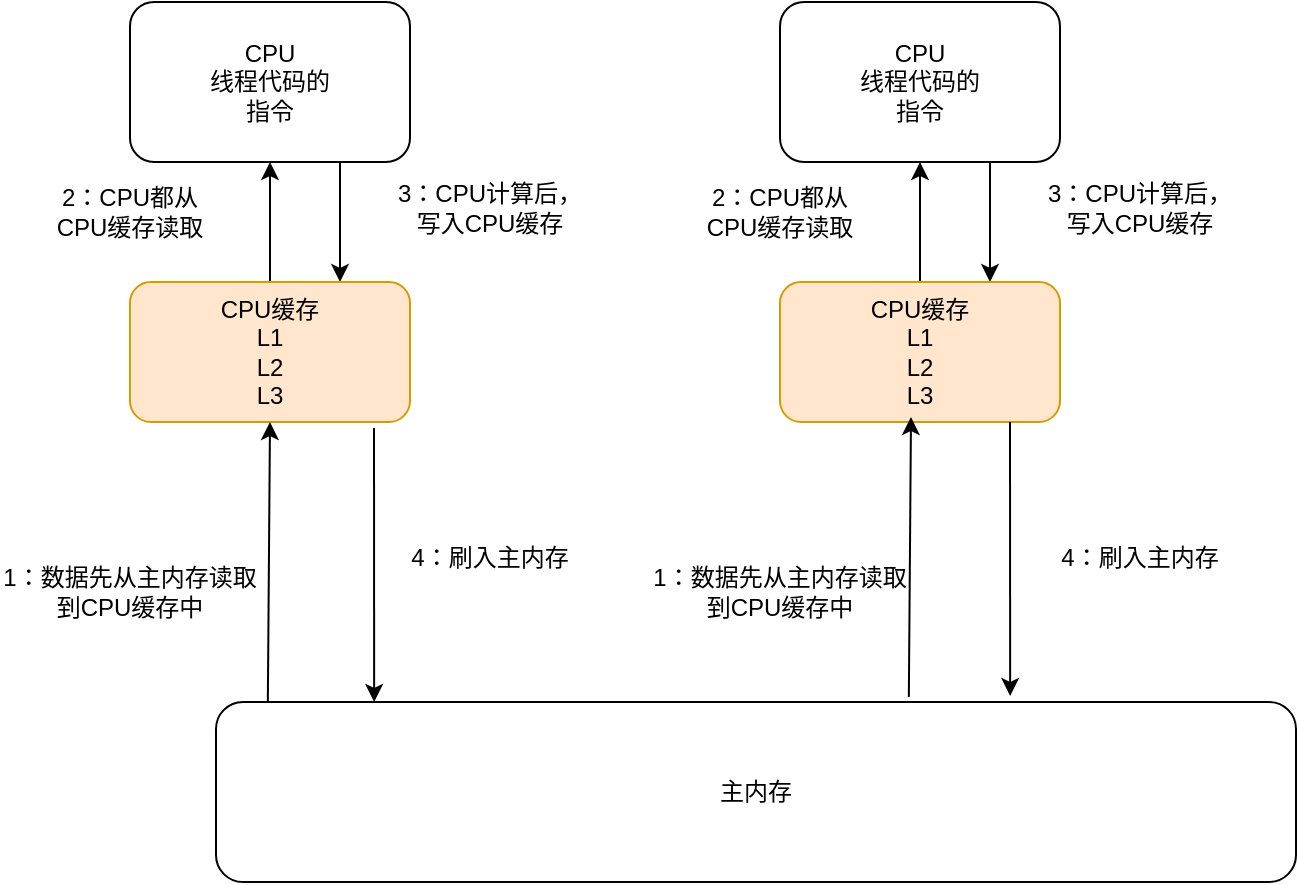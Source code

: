 <mxfile version="12.2.3" type="github" pages="1">
  <diagram id="Lr2feN0olOUyddN0Xb5X" name="第 1 页">
    <mxGraphModel dx="1422" dy="762" grid="1" gridSize="10" guides="1" tooltips="1" connect="1" arrows="1" fold="1" page="1" pageScale="1" pageWidth="827" pageHeight="1169" math="0" shadow="0">
      <root>
        <mxCell id="0"/>
        <mxCell id="1" parent="0"/>
        <mxCell id="xTGNvunOyGcny72eFTD3-31" style="edgeStyle=orthogonalEdgeStyle;rounded=0;orthogonalLoop=1;jettySize=auto;html=1;exitX=0.75;exitY=1;exitDx=0;exitDy=0;entryX=0.75;entryY=0;entryDx=0;entryDy=0;" edge="1" parent="1" source="xTGNvunOyGcny72eFTD3-3" target="xTGNvunOyGcny72eFTD3-12">
          <mxGeometry relative="1" as="geometry"/>
        </mxCell>
        <mxCell id="xTGNvunOyGcny72eFTD3-3" value="" style="rounded=1;whiteSpace=wrap;html=1;" vertex="1" parent="1">
          <mxGeometry x="100" y="140" width="140" height="80" as="geometry"/>
        </mxCell>
        <mxCell id="xTGNvunOyGcny72eFTD3-4" value="CPU&lt;br&gt;线程代码的指令" style="text;html=1;strokeColor=none;fillColor=none;align=center;verticalAlign=middle;whiteSpace=wrap;rounded=0;" vertex="1" parent="1">
          <mxGeometry x="135" y="160" width="70" height="40" as="geometry"/>
        </mxCell>
        <mxCell id="xTGNvunOyGcny72eFTD3-26" style="edgeStyle=orthogonalEdgeStyle;rounded=0;orthogonalLoop=1;jettySize=auto;html=1;entryX=0.5;entryY=1;entryDx=0;entryDy=0;" edge="1" parent="1" source="xTGNvunOyGcny72eFTD3-12" target="xTGNvunOyGcny72eFTD3-3">
          <mxGeometry relative="1" as="geometry"/>
        </mxCell>
        <mxCell id="xTGNvunOyGcny72eFTD3-12" value="" style="rounded=1;whiteSpace=wrap;html=1;fillColor=#ffe6cc;strokeColor=#d79b00;" vertex="1" parent="1">
          <mxGeometry x="100" y="280" width="140" height="70" as="geometry"/>
        </mxCell>
        <mxCell id="xTGNvunOyGcny72eFTD3-13" value="CPU缓存&lt;br&gt;L1&lt;br&gt;L2&lt;br&gt;L3" style="text;html=1;strokeColor=none;fillColor=none;align=center;verticalAlign=middle;whiteSpace=wrap;rounded=0;" vertex="1" parent="1">
          <mxGeometry x="95" y="285" width="150" height="60" as="geometry"/>
        </mxCell>
        <mxCell id="xTGNvunOyGcny72eFTD3-23" value="主内存" style="rounded=1;whiteSpace=wrap;html=1;" vertex="1" parent="1">
          <mxGeometry x="143" y="490" width="540" height="90" as="geometry"/>
        </mxCell>
        <mxCell id="xTGNvunOyGcny72eFTD3-27" value="2：CPU都从CPU缓存读取" style="text;html=1;strokeColor=none;fillColor=none;align=center;verticalAlign=middle;whiteSpace=wrap;rounded=0;" vertex="1" parent="1">
          <mxGeometry x="60" y="230" width="80" height="30" as="geometry"/>
        </mxCell>
        <mxCell id="xTGNvunOyGcny72eFTD3-32" value="" style="endArrow=classic;html=1;entryX=0.5;entryY=1;entryDx=0;entryDy=0;exitX=0.048;exitY=0;exitDx=0;exitDy=0;exitPerimeter=0;" edge="1" parent="1" source="xTGNvunOyGcny72eFTD3-23" target="xTGNvunOyGcny72eFTD3-12">
          <mxGeometry width="50" height="50" relative="1" as="geometry">
            <mxPoint x="30" y="650" as="sourcePoint"/>
            <mxPoint x="80" y="600" as="targetPoint"/>
          </mxGeometry>
        </mxCell>
        <mxCell id="xTGNvunOyGcny72eFTD3-33" value="" style="endArrow=classic;html=1;entryX=0.152;entryY=0;entryDx=0;entryDy=0;entryPerimeter=0;" edge="1" parent="1">
          <mxGeometry width="50" height="50" relative="1" as="geometry">
            <mxPoint x="222" y="353" as="sourcePoint"/>
            <mxPoint x="222.08" y="490" as="targetPoint"/>
          </mxGeometry>
        </mxCell>
        <mxCell id="xTGNvunOyGcny72eFTD3-34" value="1：数据先从主内存读取到CPU缓存中" style="text;html=1;strokeColor=none;fillColor=none;align=center;verticalAlign=middle;whiteSpace=wrap;rounded=0;" vertex="1" parent="1">
          <mxGeometry x="35" y="420" width="130" height="30" as="geometry"/>
        </mxCell>
        <mxCell id="xTGNvunOyGcny72eFTD3-35" value="3：CPU计算后，写入CPU缓存" style="text;html=1;strokeColor=none;fillColor=none;align=center;verticalAlign=middle;whiteSpace=wrap;rounded=0;" vertex="1" parent="1">
          <mxGeometry x="230" y="225" width="100" height="35" as="geometry"/>
        </mxCell>
        <mxCell id="xTGNvunOyGcny72eFTD3-36" value="4：刷入主内存" style="text;html=1;strokeColor=none;fillColor=none;align=center;verticalAlign=middle;whiteSpace=wrap;rounded=0;" vertex="1" parent="1">
          <mxGeometry x="235" y="407.5" width="90" height="20" as="geometry"/>
        </mxCell>
        <mxCell id="xTGNvunOyGcny72eFTD3-37" style="edgeStyle=orthogonalEdgeStyle;rounded=0;orthogonalLoop=1;jettySize=auto;html=1;exitX=0.75;exitY=1;exitDx=0;exitDy=0;entryX=0.75;entryY=0;entryDx=0;entryDy=0;" edge="1" parent="1" source="xTGNvunOyGcny72eFTD3-38" target="xTGNvunOyGcny72eFTD3-41">
          <mxGeometry relative="1" as="geometry"/>
        </mxCell>
        <mxCell id="xTGNvunOyGcny72eFTD3-38" value="" style="rounded=1;whiteSpace=wrap;html=1;" vertex="1" parent="1">
          <mxGeometry x="425" y="140" width="140" height="80" as="geometry"/>
        </mxCell>
        <mxCell id="xTGNvunOyGcny72eFTD3-39" value="CPU&lt;br&gt;线程代码的指令" style="text;html=1;strokeColor=none;fillColor=none;align=center;verticalAlign=middle;whiteSpace=wrap;rounded=0;" vertex="1" parent="1">
          <mxGeometry x="460" y="160" width="70" height="40" as="geometry"/>
        </mxCell>
        <mxCell id="xTGNvunOyGcny72eFTD3-40" style="edgeStyle=orthogonalEdgeStyle;rounded=0;orthogonalLoop=1;jettySize=auto;html=1;entryX=0.5;entryY=1;entryDx=0;entryDy=0;" edge="1" parent="1" source="xTGNvunOyGcny72eFTD3-41" target="xTGNvunOyGcny72eFTD3-38">
          <mxGeometry relative="1" as="geometry"/>
        </mxCell>
        <mxCell id="xTGNvunOyGcny72eFTD3-41" value="" style="rounded=1;whiteSpace=wrap;html=1;fillColor=#ffe6cc;strokeColor=#d79b00;" vertex="1" parent="1">
          <mxGeometry x="425" y="280" width="140" height="70" as="geometry"/>
        </mxCell>
        <mxCell id="xTGNvunOyGcny72eFTD3-43" value="2：CPU都从CPU缓存读取" style="text;html=1;strokeColor=none;fillColor=none;align=center;verticalAlign=middle;whiteSpace=wrap;rounded=0;" vertex="1" parent="1">
          <mxGeometry x="385" y="230" width="80" height="30" as="geometry"/>
        </mxCell>
        <mxCell id="xTGNvunOyGcny72eFTD3-44" value="1：数据先从主内存读取到CPU缓存中" style="text;html=1;strokeColor=none;fillColor=none;align=center;verticalAlign=middle;whiteSpace=wrap;rounded=0;" vertex="1" parent="1">
          <mxGeometry x="360" y="420" width="130" height="30" as="geometry"/>
        </mxCell>
        <mxCell id="xTGNvunOyGcny72eFTD3-45" value="3：CPU计算后，写入CPU缓存" style="text;html=1;strokeColor=none;fillColor=none;align=center;verticalAlign=middle;whiteSpace=wrap;rounded=0;" vertex="1" parent="1">
          <mxGeometry x="555" y="225" width="100" height="35" as="geometry"/>
        </mxCell>
        <mxCell id="xTGNvunOyGcny72eFTD3-46" value="4：刷入主内存" style="text;html=1;strokeColor=none;fillColor=none;align=center;verticalAlign=middle;whiteSpace=wrap;rounded=0;" vertex="1" parent="1">
          <mxGeometry x="560" y="407.5" width="90" height="20" as="geometry"/>
        </mxCell>
        <mxCell id="xTGNvunOyGcny72eFTD3-47" value="" style="endArrow=classic;html=1;entryX=0.5;entryY=1;entryDx=0;entryDy=0;exitX=0.048;exitY=0;exitDx=0;exitDy=0;exitPerimeter=0;" edge="1" parent="1">
          <mxGeometry width="50" height="50" relative="1" as="geometry">
            <mxPoint x="489.42" y="487.5" as="sourcePoint"/>
            <mxPoint x="490.5" y="347.5" as="targetPoint"/>
          </mxGeometry>
        </mxCell>
        <mxCell id="xTGNvunOyGcny72eFTD3-48" value="" style="endArrow=classic;html=1;entryX=0.152;entryY=0;entryDx=0;entryDy=0;entryPerimeter=0;" edge="1" parent="1">
          <mxGeometry width="50" height="50" relative="1" as="geometry">
            <mxPoint x="540" y="350" as="sourcePoint"/>
            <mxPoint x="540.08" y="487" as="targetPoint"/>
          </mxGeometry>
        </mxCell>
        <mxCell id="xTGNvunOyGcny72eFTD3-49" value="CPU缓存&lt;br&gt;L1&lt;br&gt;L2&lt;br&gt;L3" style="text;html=1;strokeColor=none;fillColor=none;align=center;verticalAlign=middle;whiteSpace=wrap;rounded=0;" vertex="1" parent="1">
          <mxGeometry x="420" y="285" width="150" height="60" as="geometry"/>
        </mxCell>
      </root>
    </mxGraphModel>
  </diagram>
</mxfile>
